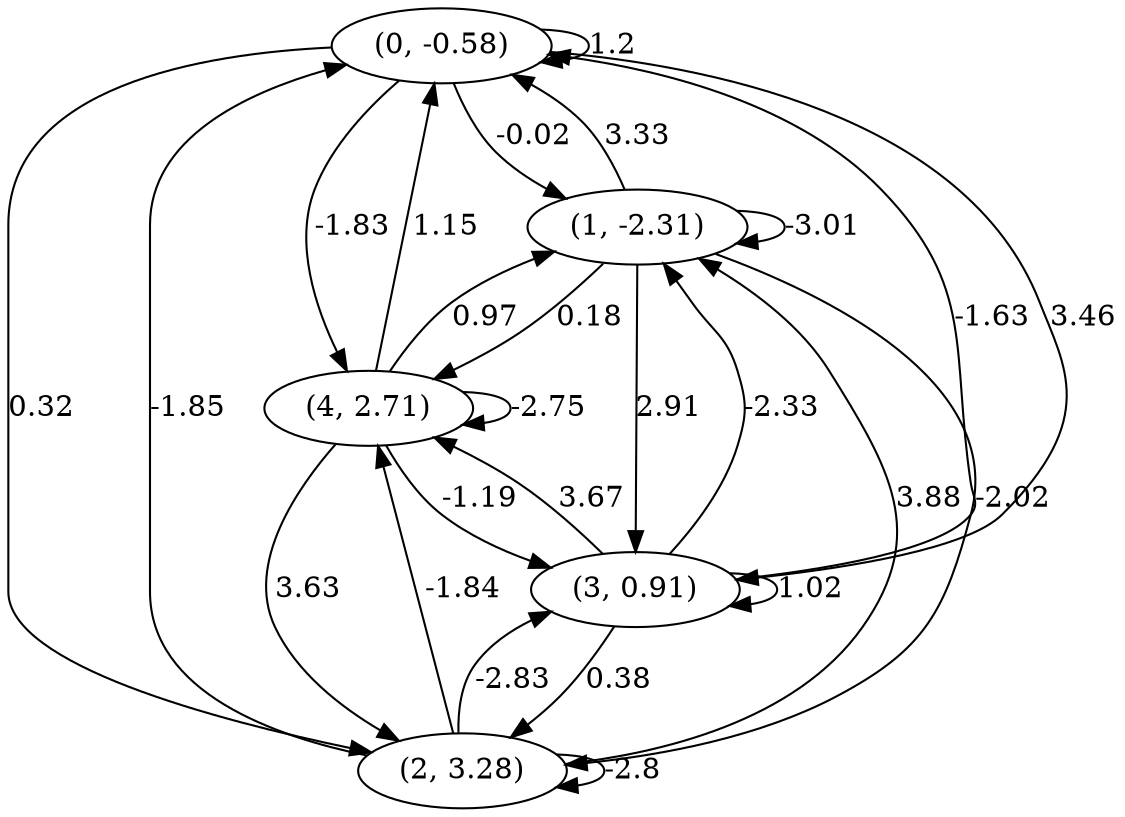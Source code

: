 digraph {
    0 [ label = "(0, -0.58)" ]
    1 [ label = "(1, -2.31)" ]
    2 [ label = "(2, 3.28)" ]
    3 [ label = "(3, 0.91)" ]
    4 [ label = "(4, 2.71)" ]
    0 -> 0 [ label = "1.2" ]
    1 -> 1 [ label = "-3.01" ]
    2 -> 2 [ label = "-2.8" ]
    3 -> 3 [ label = "1.02" ]
    4 -> 4 [ label = "-2.75" ]
    1 -> 0 [ label = "3.33" ]
    2 -> 0 [ label = "-1.85" ]
    3 -> 0 [ label = "-1.63" ]
    4 -> 0 [ label = "1.15" ]
    0 -> 1 [ label = "-0.02" ]
    2 -> 1 [ label = "3.88" ]
    3 -> 1 [ label = "-2.33" ]
    4 -> 1 [ label = "0.97" ]
    0 -> 2 [ label = "0.32" ]
    1 -> 2 [ label = "-2.02" ]
    3 -> 2 [ label = "0.38" ]
    4 -> 2 [ label = "3.63" ]
    0 -> 3 [ label = "3.46" ]
    1 -> 3 [ label = "2.91" ]
    2 -> 3 [ label = "-2.83" ]
    4 -> 3 [ label = "-1.19" ]
    0 -> 4 [ label = "-1.83" ]
    1 -> 4 [ label = "0.18" ]
    2 -> 4 [ label = "-1.84" ]
    3 -> 4 [ label = "3.67" ]
}

